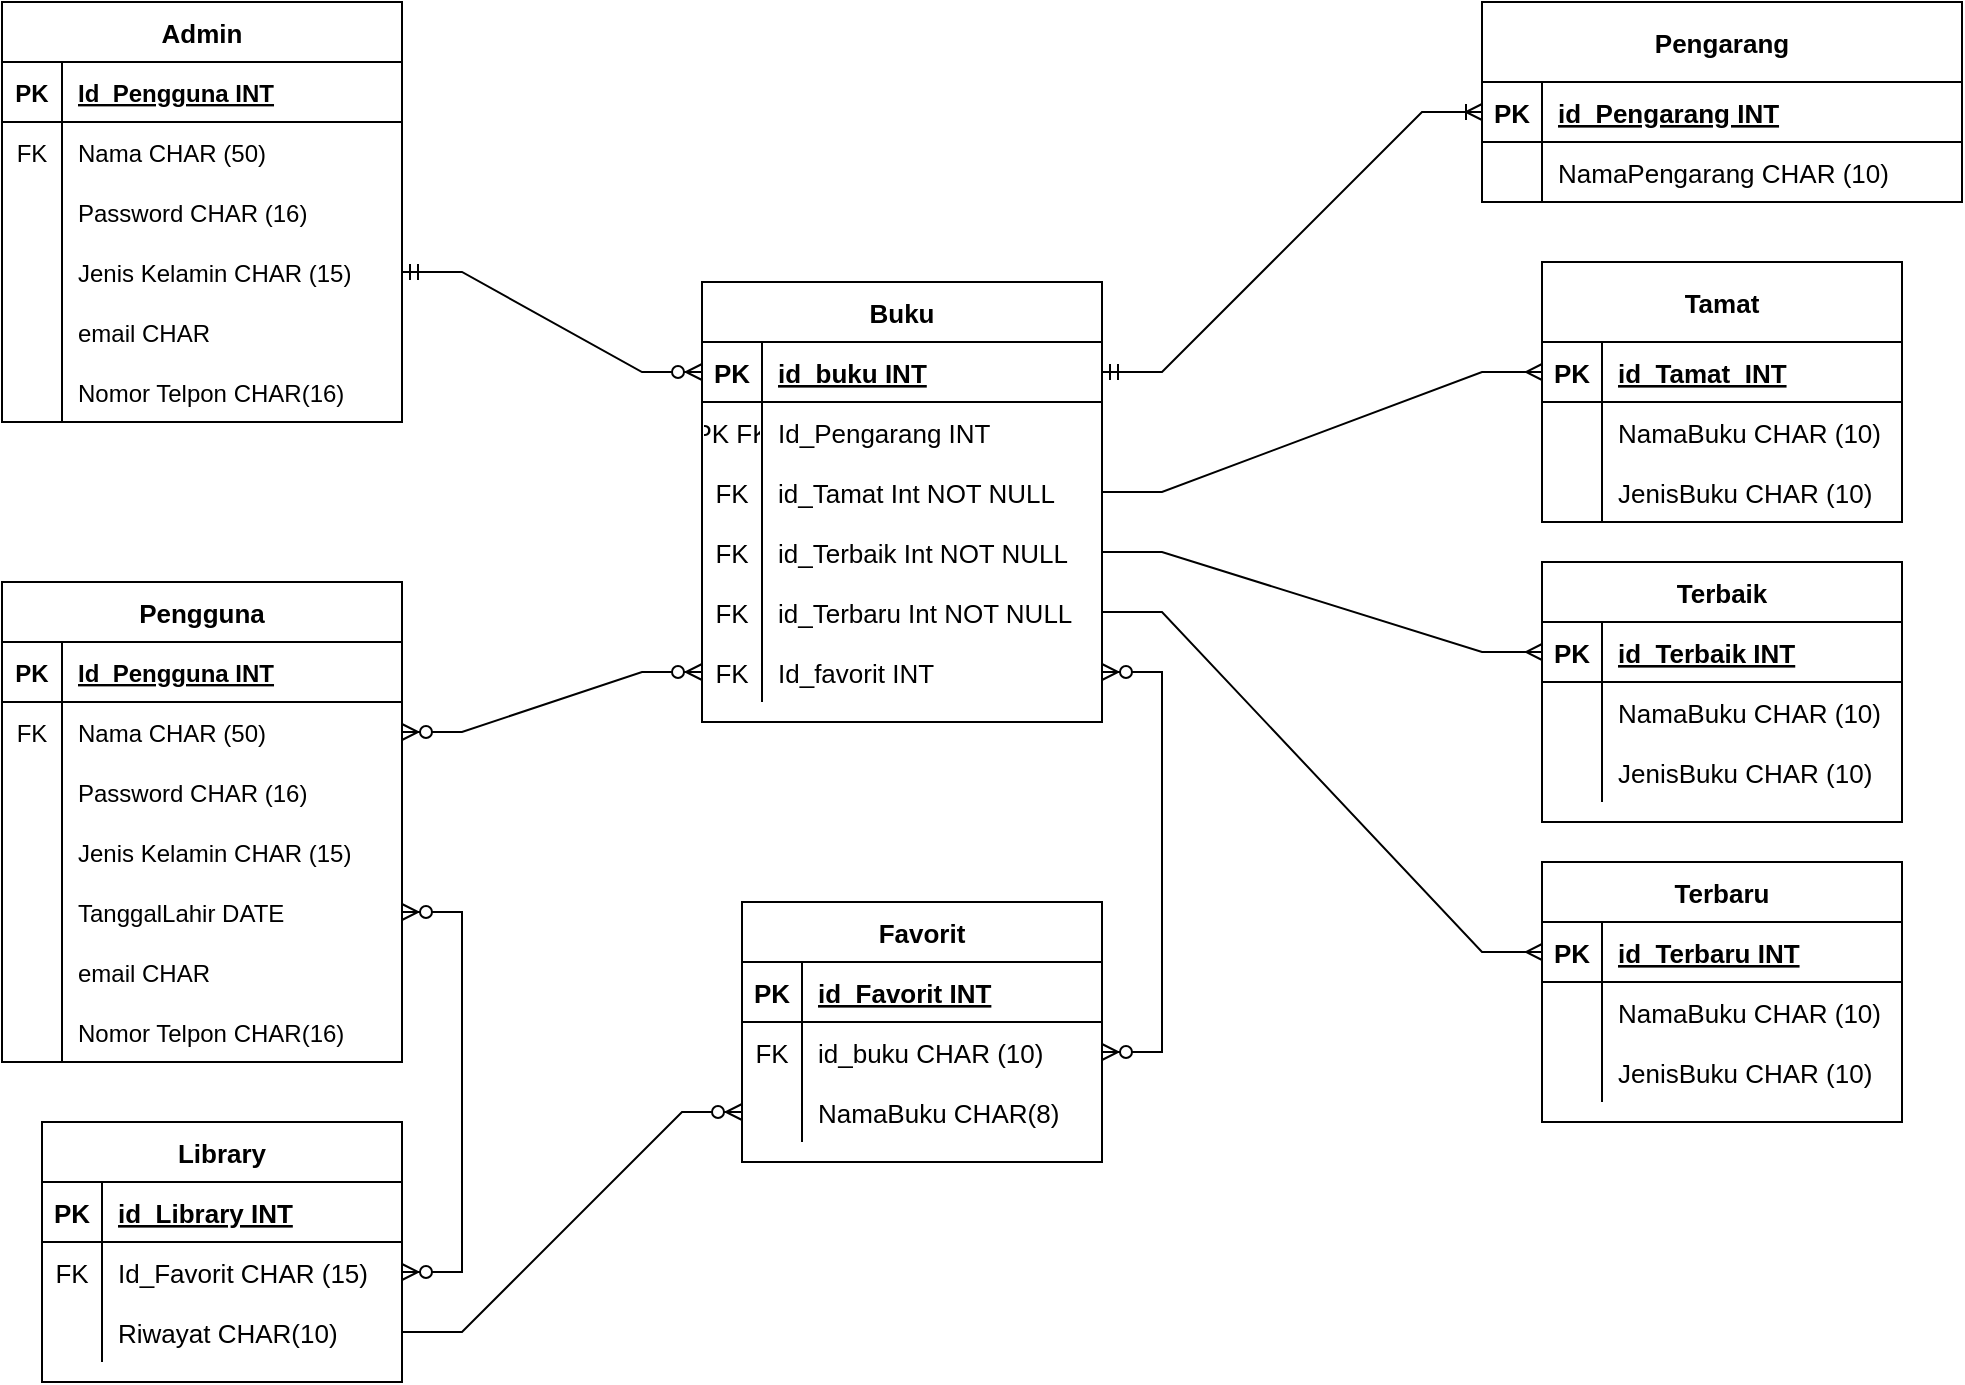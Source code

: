 <mxfile version="17.4.1" type="github">
  <diagram id="R2lEEEUBdFMjLlhIrx00" name="Page-1">
    <mxGraphModel dx="1240" dy="643" grid="1" gridSize="10" guides="1" tooltips="1" connect="1" arrows="1" fold="1" page="1" pageScale="1" pageWidth="850" pageHeight="1100" math="0" shadow="0" extFonts="Permanent Marker^https://fonts.googleapis.com/css?family=Permanent+Marker">
      <root>
        <mxCell id="0" />
        <mxCell id="1" parent="0" />
        <mxCell id="65XjeYO-oO50XfOHX8Nz-1" value="Pengguna" style="shape=table;startSize=30;container=1;collapsible=1;childLayout=tableLayout;fixedRows=1;rowLines=0;fontStyle=1;align=center;resizeLast=1;fontSize=13;" parent="1" vertex="1">
          <mxGeometry x="390" y="710" width="200" height="240" as="geometry" />
        </mxCell>
        <mxCell id="65XjeYO-oO50XfOHX8Nz-2" value="" style="shape=partialRectangle;collapsible=0;dropTarget=0;pointerEvents=0;fillColor=none;points=[[0,0.5],[1,0.5]];portConstraint=eastwest;top=0;left=0;right=0;bottom=1;" parent="65XjeYO-oO50XfOHX8Nz-1" vertex="1">
          <mxGeometry y="30" width="200" height="30" as="geometry" />
        </mxCell>
        <mxCell id="65XjeYO-oO50XfOHX8Nz-3" value="PK" style="shape=partialRectangle;overflow=hidden;connectable=0;fillColor=none;top=0;left=0;bottom=0;right=0;fontStyle=1;" parent="65XjeYO-oO50XfOHX8Nz-2" vertex="1">
          <mxGeometry width="30" height="30" as="geometry">
            <mxRectangle width="30" height="30" as="alternateBounds" />
          </mxGeometry>
        </mxCell>
        <mxCell id="65XjeYO-oO50XfOHX8Nz-4" value="Id_Pengguna INT" style="shape=partialRectangle;overflow=hidden;connectable=0;fillColor=none;top=0;left=0;bottom=0;right=0;align=left;spacingLeft=6;fontStyle=5;" parent="65XjeYO-oO50XfOHX8Nz-2" vertex="1">
          <mxGeometry x="30" width="170" height="30" as="geometry">
            <mxRectangle width="170" height="30" as="alternateBounds" />
          </mxGeometry>
        </mxCell>
        <mxCell id="65XjeYO-oO50XfOHX8Nz-5" value="" style="shape=partialRectangle;collapsible=0;dropTarget=0;pointerEvents=0;fillColor=none;points=[[0,0.5],[1,0.5]];portConstraint=eastwest;top=0;left=0;right=0;bottom=0;" parent="65XjeYO-oO50XfOHX8Nz-1" vertex="1">
          <mxGeometry y="60" width="200" height="30" as="geometry" />
        </mxCell>
        <mxCell id="65XjeYO-oO50XfOHX8Nz-6" value="FK" style="shape=partialRectangle;overflow=hidden;connectable=0;fillColor=none;top=0;left=0;bottom=0;right=0;" parent="65XjeYO-oO50XfOHX8Nz-5" vertex="1">
          <mxGeometry width="30" height="30" as="geometry">
            <mxRectangle width="30" height="30" as="alternateBounds" />
          </mxGeometry>
        </mxCell>
        <mxCell id="65XjeYO-oO50XfOHX8Nz-7" value="Nama CHAR (50)" style="shape=partialRectangle;overflow=hidden;connectable=0;fillColor=none;top=0;left=0;bottom=0;right=0;align=left;spacingLeft=6;" parent="65XjeYO-oO50XfOHX8Nz-5" vertex="1">
          <mxGeometry x="30" width="170" height="30" as="geometry">
            <mxRectangle width="170" height="30" as="alternateBounds" />
          </mxGeometry>
        </mxCell>
        <mxCell id="65XjeYO-oO50XfOHX8Nz-8" value="" style="shape=partialRectangle;collapsible=0;dropTarget=0;pointerEvents=0;fillColor=none;points=[[0,0.5],[1,0.5]];portConstraint=eastwest;top=0;left=0;right=0;bottom=0;" parent="65XjeYO-oO50XfOHX8Nz-1" vertex="1">
          <mxGeometry y="90" width="200" height="30" as="geometry" />
        </mxCell>
        <mxCell id="65XjeYO-oO50XfOHX8Nz-9" value="" style="shape=partialRectangle;overflow=hidden;connectable=0;fillColor=none;top=0;left=0;bottom=0;right=0;" parent="65XjeYO-oO50XfOHX8Nz-8" vertex="1">
          <mxGeometry width="30" height="30" as="geometry">
            <mxRectangle width="30" height="30" as="alternateBounds" />
          </mxGeometry>
        </mxCell>
        <mxCell id="65XjeYO-oO50XfOHX8Nz-10" value="Password CHAR (16)" style="shape=partialRectangle;overflow=hidden;connectable=0;fillColor=none;top=0;left=0;bottom=0;right=0;align=left;spacingLeft=6;" parent="65XjeYO-oO50XfOHX8Nz-8" vertex="1">
          <mxGeometry x="30" width="170" height="30" as="geometry">
            <mxRectangle width="170" height="30" as="alternateBounds" />
          </mxGeometry>
        </mxCell>
        <mxCell id="65XjeYO-oO50XfOHX8Nz-11" value="" style="shape=partialRectangle;collapsible=0;dropTarget=0;pointerEvents=0;fillColor=none;points=[[0,0.5],[1,0.5]];portConstraint=eastwest;top=0;left=0;right=0;bottom=0;" parent="65XjeYO-oO50XfOHX8Nz-1" vertex="1">
          <mxGeometry y="120" width="200" height="30" as="geometry" />
        </mxCell>
        <mxCell id="65XjeYO-oO50XfOHX8Nz-12" value="" style="shape=partialRectangle;overflow=hidden;connectable=0;fillColor=none;top=0;left=0;bottom=0;right=0;" parent="65XjeYO-oO50XfOHX8Nz-11" vertex="1">
          <mxGeometry width="30" height="30" as="geometry">
            <mxRectangle width="30" height="30" as="alternateBounds" />
          </mxGeometry>
        </mxCell>
        <mxCell id="65XjeYO-oO50XfOHX8Nz-13" value="Jenis Kelamin CHAR (15) " style="shape=partialRectangle;overflow=hidden;connectable=0;fillColor=none;top=0;left=0;bottom=0;right=0;align=left;spacingLeft=6;" parent="65XjeYO-oO50XfOHX8Nz-11" vertex="1">
          <mxGeometry x="30" width="170" height="30" as="geometry">
            <mxRectangle width="170" height="30" as="alternateBounds" />
          </mxGeometry>
        </mxCell>
        <mxCell id="65XjeYO-oO50XfOHX8Nz-14" value="" style="shape=partialRectangle;collapsible=0;dropTarget=0;pointerEvents=0;fillColor=none;points=[[0,0.5],[1,0.5]];portConstraint=eastwest;top=0;left=0;right=0;bottom=0;" parent="65XjeYO-oO50XfOHX8Nz-1" vertex="1">
          <mxGeometry y="150" width="200" height="30" as="geometry" />
        </mxCell>
        <mxCell id="65XjeYO-oO50XfOHX8Nz-15" value="" style="shape=partialRectangle;overflow=hidden;connectable=0;fillColor=none;top=0;left=0;bottom=0;right=0;" parent="65XjeYO-oO50XfOHX8Nz-14" vertex="1">
          <mxGeometry width="30" height="30" as="geometry">
            <mxRectangle width="30" height="30" as="alternateBounds" />
          </mxGeometry>
        </mxCell>
        <mxCell id="65XjeYO-oO50XfOHX8Nz-16" value="TanggalLahir DATE" style="shape=partialRectangle;overflow=hidden;connectable=0;fillColor=none;top=0;left=0;bottom=0;right=0;align=left;spacingLeft=6;" parent="65XjeYO-oO50XfOHX8Nz-14" vertex="1">
          <mxGeometry x="30" width="170" height="30" as="geometry">
            <mxRectangle width="170" height="30" as="alternateBounds" />
          </mxGeometry>
        </mxCell>
        <mxCell id="mQtJ8jIPBXF8NF5An5OT-11" value="" style="shape=partialRectangle;collapsible=0;dropTarget=0;pointerEvents=0;fillColor=none;points=[[0,0.5],[1,0.5]];portConstraint=eastwest;top=0;left=0;right=0;bottom=0;" vertex="1" parent="65XjeYO-oO50XfOHX8Nz-1">
          <mxGeometry y="180" width="200" height="30" as="geometry" />
        </mxCell>
        <mxCell id="mQtJ8jIPBXF8NF5An5OT-12" value="" style="shape=partialRectangle;overflow=hidden;connectable=0;fillColor=none;top=0;left=0;bottom=0;right=0;" vertex="1" parent="mQtJ8jIPBXF8NF5An5OT-11">
          <mxGeometry width="30" height="30" as="geometry">
            <mxRectangle width="30" height="30" as="alternateBounds" />
          </mxGeometry>
        </mxCell>
        <mxCell id="mQtJ8jIPBXF8NF5An5OT-13" value="email CHAR" style="shape=partialRectangle;overflow=hidden;connectable=0;fillColor=none;top=0;left=0;bottom=0;right=0;align=left;spacingLeft=6;" vertex="1" parent="mQtJ8jIPBXF8NF5An5OT-11">
          <mxGeometry x="30" width="170" height="30" as="geometry">
            <mxRectangle width="170" height="30" as="alternateBounds" />
          </mxGeometry>
        </mxCell>
        <mxCell id="65XjeYO-oO50XfOHX8Nz-17" value="" style="shape=partialRectangle;collapsible=0;dropTarget=0;pointerEvents=0;fillColor=none;points=[[0,0.5],[1,0.5]];portConstraint=eastwest;top=0;left=0;right=0;bottom=0;" parent="65XjeYO-oO50XfOHX8Nz-1" vertex="1">
          <mxGeometry y="210" width="200" height="30" as="geometry" />
        </mxCell>
        <mxCell id="65XjeYO-oO50XfOHX8Nz-18" value="" style="shape=partialRectangle;overflow=hidden;connectable=0;fillColor=none;top=0;left=0;bottom=0;right=0;" parent="65XjeYO-oO50XfOHX8Nz-17" vertex="1">
          <mxGeometry width="30" height="30" as="geometry">
            <mxRectangle width="30" height="30" as="alternateBounds" />
          </mxGeometry>
        </mxCell>
        <mxCell id="65XjeYO-oO50XfOHX8Nz-19" value="Nomor Telpon CHAR(16)" style="shape=partialRectangle;overflow=hidden;connectable=0;fillColor=none;top=0;left=0;bottom=0;right=0;align=left;spacingLeft=6;" parent="65XjeYO-oO50XfOHX8Nz-17" vertex="1">
          <mxGeometry x="30" width="170" height="30" as="geometry">
            <mxRectangle width="170" height="30" as="alternateBounds" />
          </mxGeometry>
        </mxCell>
        <mxCell id="65XjeYO-oO50XfOHX8Nz-20" value="Buku" style="shape=table;startSize=30;container=1;collapsible=1;childLayout=tableLayout;fixedRows=1;rowLines=0;fontStyle=1;align=center;resizeLast=1;fontSize=13;" parent="1" vertex="1">
          <mxGeometry x="740" y="560" width="200" height="220" as="geometry" />
        </mxCell>
        <mxCell id="65XjeYO-oO50XfOHX8Nz-21" value="" style="shape=tableRow;horizontal=0;startSize=0;swimlaneHead=0;swimlaneBody=0;fillColor=none;collapsible=0;dropTarget=0;points=[[0,0.5],[1,0.5]];portConstraint=eastwest;top=0;left=0;right=0;bottom=1;fontSize=13;" parent="65XjeYO-oO50XfOHX8Nz-20" vertex="1">
          <mxGeometry y="30" width="200" height="30" as="geometry" />
        </mxCell>
        <mxCell id="65XjeYO-oO50XfOHX8Nz-22" value="PK" style="shape=partialRectangle;connectable=0;fillColor=none;top=0;left=0;bottom=0;right=0;fontStyle=1;overflow=hidden;fontSize=13;" parent="65XjeYO-oO50XfOHX8Nz-21" vertex="1">
          <mxGeometry width="30" height="30" as="geometry">
            <mxRectangle width="30" height="30" as="alternateBounds" />
          </mxGeometry>
        </mxCell>
        <mxCell id="65XjeYO-oO50XfOHX8Nz-23" value="id_buku INT" style="shape=partialRectangle;connectable=0;fillColor=none;top=0;left=0;bottom=0;right=0;align=left;spacingLeft=6;fontStyle=5;overflow=hidden;fontSize=13;" parent="65XjeYO-oO50XfOHX8Nz-21" vertex="1">
          <mxGeometry x="30" width="170" height="30" as="geometry">
            <mxRectangle width="170" height="30" as="alternateBounds" />
          </mxGeometry>
        </mxCell>
        <mxCell id="mQtJ8jIPBXF8NF5An5OT-1" value="" style="shape=tableRow;horizontal=0;startSize=0;swimlaneHead=0;swimlaneBody=0;fillColor=none;collapsible=0;dropTarget=0;points=[[0,0.5],[1,0.5]];portConstraint=eastwest;top=0;left=0;right=0;bottom=0;fontSize=13;" vertex="1" parent="65XjeYO-oO50XfOHX8Nz-20">
          <mxGeometry y="60" width="200" height="30" as="geometry" />
        </mxCell>
        <mxCell id="mQtJ8jIPBXF8NF5An5OT-2" value="PK FK" style="shape=partialRectangle;connectable=0;fillColor=none;top=0;left=0;bottom=0;right=0;editable=1;overflow=hidden;fontSize=13;" vertex="1" parent="mQtJ8jIPBXF8NF5An5OT-1">
          <mxGeometry width="30" height="30" as="geometry">
            <mxRectangle width="30" height="30" as="alternateBounds" />
          </mxGeometry>
        </mxCell>
        <mxCell id="mQtJ8jIPBXF8NF5An5OT-3" value="Id_Pengarang INT" style="shape=partialRectangle;connectable=0;fillColor=none;top=0;left=0;bottom=0;right=0;align=left;spacingLeft=6;overflow=hidden;fontSize=13;" vertex="1" parent="mQtJ8jIPBXF8NF5An5OT-1">
          <mxGeometry x="30" width="170" height="30" as="geometry">
            <mxRectangle width="170" height="30" as="alternateBounds" />
          </mxGeometry>
        </mxCell>
        <mxCell id="65XjeYO-oO50XfOHX8Nz-183" value="" style="shape=tableRow;horizontal=0;startSize=0;swimlaneHead=0;swimlaneBody=0;fillColor=none;collapsible=0;dropTarget=0;points=[[0,0.5],[1,0.5]];portConstraint=eastwest;top=0;left=0;right=0;bottom=0;fontSize=13;" parent="65XjeYO-oO50XfOHX8Nz-20" vertex="1">
          <mxGeometry y="90" width="200" height="30" as="geometry" />
        </mxCell>
        <mxCell id="65XjeYO-oO50XfOHX8Nz-184" value="FK" style="shape=partialRectangle;connectable=0;fillColor=none;top=0;left=0;bottom=0;right=0;editable=1;overflow=hidden;fontSize=13;" parent="65XjeYO-oO50XfOHX8Nz-183" vertex="1">
          <mxGeometry width="30" height="30" as="geometry">
            <mxRectangle width="30" height="30" as="alternateBounds" />
          </mxGeometry>
        </mxCell>
        <mxCell id="65XjeYO-oO50XfOHX8Nz-185" value="id_Tamat Int NOT NULL" style="shape=partialRectangle;connectable=0;fillColor=none;top=0;left=0;bottom=0;right=0;align=left;spacingLeft=6;overflow=hidden;fontSize=13;" parent="65XjeYO-oO50XfOHX8Nz-183" vertex="1">
          <mxGeometry x="30" width="170" height="30" as="geometry">
            <mxRectangle width="170" height="30" as="alternateBounds" />
          </mxGeometry>
        </mxCell>
        <mxCell id="65XjeYO-oO50XfOHX8Nz-33" value="" style="shape=tableRow;horizontal=0;startSize=0;swimlaneHead=0;swimlaneBody=0;fillColor=none;collapsible=0;dropTarget=0;points=[[0,0.5],[1,0.5]];portConstraint=eastwest;top=0;left=0;right=0;bottom=0;fontSize=13;" parent="65XjeYO-oO50XfOHX8Nz-20" vertex="1">
          <mxGeometry y="120" width="200" height="30" as="geometry" />
        </mxCell>
        <mxCell id="65XjeYO-oO50XfOHX8Nz-34" value="FK" style="shape=partialRectangle;connectable=0;fillColor=none;top=0;left=0;bottom=0;right=0;editable=1;overflow=hidden;fontSize=13;" parent="65XjeYO-oO50XfOHX8Nz-33" vertex="1">
          <mxGeometry width="30" height="30" as="geometry">
            <mxRectangle width="30" height="30" as="alternateBounds" />
          </mxGeometry>
        </mxCell>
        <mxCell id="65XjeYO-oO50XfOHX8Nz-35" value="id_Terbaik Int NOT NULL" style="shape=partialRectangle;connectable=0;fillColor=none;top=0;left=0;bottom=0;right=0;align=left;spacingLeft=6;overflow=hidden;fontSize=13;" parent="65XjeYO-oO50XfOHX8Nz-33" vertex="1">
          <mxGeometry x="30" width="170" height="30" as="geometry">
            <mxRectangle width="170" height="30" as="alternateBounds" />
          </mxGeometry>
        </mxCell>
        <mxCell id="65XjeYO-oO50XfOHX8Nz-36" value="" style="shape=tableRow;horizontal=0;startSize=0;swimlaneHead=0;swimlaneBody=0;fillColor=none;collapsible=0;dropTarget=0;points=[[0,0.5],[1,0.5]];portConstraint=eastwest;top=0;left=0;right=0;bottom=0;fontSize=13;" parent="65XjeYO-oO50XfOHX8Nz-20" vertex="1">
          <mxGeometry y="150" width="200" height="30" as="geometry" />
        </mxCell>
        <mxCell id="65XjeYO-oO50XfOHX8Nz-37" value="FK" style="shape=partialRectangle;connectable=0;fillColor=none;top=0;left=0;bottom=0;right=0;editable=1;overflow=hidden;fontSize=13;" parent="65XjeYO-oO50XfOHX8Nz-36" vertex="1">
          <mxGeometry width="30" height="30" as="geometry">
            <mxRectangle width="30" height="30" as="alternateBounds" />
          </mxGeometry>
        </mxCell>
        <mxCell id="65XjeYO-oO50XfOHX8Nz-38" value="id_Terbaru Int NOT NULL" style="shape=partialRectangle;connectable=0;fillColor=none;top=0;left=0;bottom=0;right=0;align=left;spacingLeft=6;overflow=hidden;fontSize=13;" parent="65XjeYO-oO50XfOHX8Nz-36" vertex="1">
          <mxGeometry x="30" width="170" height="30" as="geometry">
            <mxRectangle width="170" height="30" as="alternateBounds" />
          </mxGeometry>
        </mxCell>
        <mxCell id="3wkMPBNoD0rb8Fyv2NbW-1" value="" style="shape=tableRow;horizontal=0;startSize=0;swimlaneHead=0;swimlaneBody=0;fillColor=none;collapsible=0;dropTarget=0;points=[[0,0.5],[1,0.5]];portConstraint=eastwest;top=0;left=0;right=0;bottom=0;fontSize=13;" parent="65XjeYO-oO50XfOHX8Nz-20" vertex="1">
          <mxGeometry y="180" width="200" height="30" as="geometry" />
        </mxCell>
        <mxCell id="3wkMPBNoD0rb8Fyv2NbW-2" value="FK" style="shape=partialRectangle;connectable=0;fillColor=none;top=0;left=0;bottom=0;right=0;editable=1;overflow=hidden;fontSize=13;" parent="3wkMPBNoD0rb8Fyv2NbW-1" vertex="1">
          <mxGeometry width="30" height="30" as="geometry">
            <mxRectangle width="30" height="30" as="alternateBounds" />
          </mxGeometry>
        </mxCell>
        <mxCell id="3wkMPBNoD0rb8Fyv2NbW-3" value="Id_favorit INT" style="shape=partialRectangle;connectable=0;fillColor=none;top=0;left=0;bottom=0;right=0;align=left;spacingLeft=6;overflow=hidden;fontSize=13;" parent="3wkMPBNoD0rb8Fyv2NbW-1" vertex="1">
          <mxGeometry x="30" width="170" height="30" as="geometry">
            <mxRectangle width="170" height="30" as="alternateBounds" />
          </mxGeometry>
        </mxCell>
        <mxCell id="65XjeYO-oO50XfOHX8Nz-42" value="Library" style="shape=table;startSize=30;container=1;collapsible=1;childLayout=tableLayout;fixedRows=1;rowLines=0;fontStyle=1;align=center;resizeLast=1;fontSize=13;" parent="1" vertex="1">
          <mxGeometry x="410" y="980" width="180" height="130" as="geometry" />
        </mxCell>
        <mxCell id="65XjeYO-oO50XfOHX8Nz-43" value="" style="shape=tableRow;horizontal=0;startSize=0;swimlaneHead=0;swimlaneBody=0;fillColor=none;collapsible=0;dropTarget=0;points=[[0,0.5],[1,0.5]];portConstraint=eastwest;top=0;left=0;right=0;bottom=1;fontSize=13;" parent="65XjeYO-oO50XfOHX8Nz-42" vertex="1">
          <mxGeometry y="30" width="180" height="30" as="geometry" />
        </mxCell>
        <mxCell id="65XjeYO-oO50XfOHX8Nz-44" value="PK" style="shape=partialRectangle;connectable=0;fillColor=none;top=0;left=0;bottom=0;right=0;fontStyle=1;overflow=hidden;fontSize=13;" parent="65XjeYO-oO50XfOHX8Nz-43" vertex="1">
          <mxGeometry width="30" height="30" as="geometry">
            <mxRectangle width="30" height="30" as="alternateBounds" />
          </mxGeometry>
        </mxCell>
        <mxCell id="65XjeYO-oO50XfOHX8Nz-45" value="id_Library INT" style="shape=partialRectangle;connectable=0;fillColor=none;top=0;left=0;bottom=0;right=0;align=left;spacingLeft=6;fontStyle=5;overflow=hidden;fontSize=13;" parent="65XjeYO-oO50XfOHX8Nz-43" vertex="1">
          <mxGeometry x="30" width="150" height="30" as="geometry">
            <mxRectangle width="150" height="30" as="alternateBounds" />
          </mxGeometry>
        </mxCell>
        <mxCell id="65XjeYO-oO50XfOHX8Nz-46" value="" style="shape=tableRow;horizontal=0;startSize=0;swimlaneHead=0;swimlaneBody=0;fillColor=none;collapsible=0;dropTarget=0;points=[[0,0.5],[1,0.5]];portConstraint=eastwest;top=0;left=0;right=0;bottom=0;fontSize=13;" parent="65XjeYO-oO50XfOHX8Nz-42" vertex="1">
          <mxGeometry y="60" width="180" height="30" as="geometry" />
        </mxCell>
        <mxCell id="65XjeYO-oO50XfOHX8Nz-47" value="FK" style="shape=partialRectangle;connectable=0;fillColor=none;top=0;left=0;bottom=0;right=0;editable=1;overflow=hidden;fontSize=13;" parent="65XjeYO-oO50XfOHX8Nz-46" vertex="1">
          <mxGeometry width="30" height="30" as="geometry">
            <mxRectangle width="30" height="30" as="alternateBounds" />
          </mxGeometry>
        </mxCell>
        <mxCell id="65XjeYO-oO50XfOHX8Nz-48" value="Id_Favorit CHAR (15)" style="shape=partialRectangle;connectable=0;fillColor=none;top=0;left=0;bottom=0;right=0;align=left;spacingLeft=6;overflow=hidden;fontSize=13;" parent="65XjeYO-oO50XfOHX8Nz-46" vertex="1">
          <mxGeometry x="30" width="150" height="30" as="geometry">
            <mxRectangle width="150" height="30" as="alternateBounds" />
          </mxGeometry>
        </mxCell>
        <mxCell id="65XjeYO-oO50XfOHX8Nz-58" value="" style="shape=tableRow;horizontal=0;startSize=0;swimlaneHead=0;swimlaneBody=0;fillColor=none;collapsible=0;dropTarget=0;points=[[0,0.5],[1,0.5]];portConstraint=eastwest;top=0;left=0;right=0;bottom=0;fontSize=13;" parent="65XjeYO-oO50XfOHX8Nz-42" vertex="1">
          <mxGeometry y="90" width="180" height="30" as="geometry" />
        </mxCell>
        <mxCell id="65XjeYO-oO50XfOHX8Nz-59" value="" style="shape=partialRectangle;connectable=0;fillColor=none;top=0;left=0;bottom=0;right=0;editable=1;overflow=hidden;fontSize=13;" parent="65XjeYO-oO50XfOHX8Nz-58" vertex="1">
          <mxGeometry width="30" height="30" as="geometry">
            <mxRectangle width="30" height="30" as="alternateBounds" />
          </mxGeometry>
        </mxCell>
        <mxCell id="65XjeYO-oO50XfOHX8Nz-60" value="Riwayat CHAR(10)" style="shape=partialRectangle;connectable=0;fillColor=none;top=0;left=0;bottom=0;right=0;align=left;spacingLeft=6;overflow=hidden;fontSize=13;" parent="65XjeYO-oO50XfOHX8Nz-58" vertex="1">
          <mxGeometry x="30" width="150" height="30" as="geometry">
            <mxRectangle width="150" height="30" as="alternateBounds" />
          </mxGeometry>
        </mxCell>
        <mxCell id="65XjeYO-oO50XfOHX8Nz-68" value="Favorit" style="shape=table;startSize=30;container=1;collapsible=1;childLayout=tableLayout;fixedRows=1;rowLines=0;fontStyle=1;align=center;resizeLast=1;fontSize=13;" parent="1" vertex="1">
          <mxGeometry x="760" y="870" width="180" height="130.0" as="geometry" />
        </mxCell>
        <mxCell id="65XjeYO-oO50XfOHX8Nz-69" value="" style="shape=tableRow;horizontal=0;startSize=0;swimlaneHead=0;swimlaneBody=0;fillColor=none;collapsible=0;dropTarget=0;points=[[0,0.5],[1,0.5]];portConstraint=eastwest;top=0;left=0;right=0;bottom=1;fontSize=13;" parent="65XjeYO-oO50XfOHX8Nz-68" vertex="1">
          <mxGeometry y="30" width="180" height="30" as="geometry" />
        </mxCell>
        <mxCell id="65XjeYO-oO50XfOHX8Nz-70" value="PK" style="shape=partialRectangle;connectable=0;fillColor=none;top=0;left=0;bottom=0;right=0;fontStyle=1;overflow=hidden;fontSize=13;" parent="65XjeYO-oO50XfOHX8Nz-69" vertex="1">
          <mxGeometry width="30" height="30" as="geometry">
            <mxRectangle width="30" height="30" as="alternateBounds" />
          </mxGeometry>
        </mxCell>
        <mxCell id="65XjeYO-oO50XfOHX8Nz-71" value="id_Favorit INT" style="shape=partialRectangle;connectable=0;fillColor=none;top=0;left=0;bottom=0;right=0;align=left;spacingLeft=6;fontStyle=5;overflow=hidden;fontSize=13;" parent="65XjeYO-oO50XfOHX8Nz-69" vertex="1">
          <mxGeometry x="30" width="150" height="30" as="geometry">
            <mxRectangle width="150" height="30" as="alternateBounds" />
          </mxGeometry>
        </mxCell>
        <mxCell id="65XjeYO-oO50XfOHX8Nz-72" value="" style="shape=tableRow;horizontal=0;startSize=0;swimlaneHead=0;swimlaneBody=0;fillColor=none;collapsible=0;dropTarget=0;points=[[0,0.5],[1,0.5]];portConstraint=eastwest;top=0;left=0;right=0;bottom=0;fontSize=13;" parent="65XjeYO-oO50XfOHX8Nz-68" vertex="1">
          <mxGeometry y="60" width="180" height="30" as="geometry" />
        </mxCell>
        <mxCell id="65XjeYO-oO50XfOHX8Nz-73" value="FK" style="shape=partialRectangle;connectable=0;fillColor=none;top=0;left=0;bottom=0;right=0;editable=1;overflow=hidden;fontSize=13;" parent="65XjeYO-oO50XfOHX8Nz-72" vertex="1">
          <mxGeometry width="30" height="30" as="geometry">
            <mxRectangle width="30" height="30" as="alternateBounds" />
          </mxGeometry>
        </mxCell>
        <mxCell id="65XjeYO-oO50XfOHX8Nz-74" value="id_buku CHAR (10)" style="shape=partialRectangle;connectable=0;fillColor=none;top=0;left=0;bottom=0;right=0;align=left;spacingLeft=6;overflow=hidden;fontSize=13;" parent="65XjeYO-oO50XfOHX8Nz-72" vertex="1">
          <mxGeometry x="30" width="150" height="30" as="geometry">
            <mxRectangle width="150" height="30" as="alternateBounds" />
          </mxGeometry>
        </mxCell>
        <mxCell id="65XjeYO-oO50XfOHX8Nz-78" value="" style="shape=tableRow;horizontal=0;startSize=0;swimlaneHead=0;swimlaneBody=0;fillColor=none;collapsible=0;dropTarget=0;points=[[0,0.5],[1,0.5]];portConstraint=eastwest;top=0;left=0;right=0;bottom=0;fontSize=13;" parent="65XjeYO-oO50XfOHX8Nz-68" vertex="1">
          <mxGeometry y="90" width="180" height="30" as="geometry" />
        </mxCell>
        <mxCell id="65XjeYO-oO50XfOHX8Nz-79" value="" style="shape=partialRectangle;connectable=0;fillColor=none;top=0;left=0;bottom=0;right=0;editable=1;overflow=hidden;fontSize=13;" parent="65XjeYO-oO50XfOHX8Nz-78" vertex="1">
          <mxGeometry width="30" height="30" as="geometry">
            <mxRectangle width="30" height="30" as="alternateBounds" />
          </mxGeometry>
        </mxCell>
        <mxCell id="65XjeYO-oO50XfOHX8Nz-80" value="NamaBuku CHAR(8)" style="shape=partialRectangle;connectable=0;fillColor=none;top=0;left=0;bottom=0;right=0;align=left;spacingLeft=6;overflow=hidden;fontSize=13;" parent="65XjeYO-oO50XfOHX8Nz-78" vertex="1">
          <mxGeometry x="30" width="150" height="30" as="geometry">
            <mxRectangle width="150" height="30" as="alternateBounds" />
          </mxGeometry>
        </mxCell>
        <mxCell id="65XjeYO-oO50XfOHX8Nz-86" value="" style="edgeStyle=entityRelationEdgeStyle;fontSize=12;html=1;endArrow=ERzeroToMany;endFill=1;startArrow=ERzeroToMany;rounded=0;entryX=0;entryY=0.5;entryDx=0;entryDy=0;exitX=1;exitY=0.5;exitDx=0;exitDy=0;" parent="1" source="65XjeYO-oO50XfOHX8Nz-5" target="3wkMPBNoD0rb8Fyv2NbW-1" edge="1">
          <mxGeometry width="100" height="100" relative="1" as="geometry">
            <mxPoint x="650" y="660" as="sourcePoint" />
            <mxPoint x="680" y="660" as="targetPoint" />
          </mxGeometry>
        </mxCell>
        <mxCell id="65XjeYO-oO50XfOHX8Nz-87" value="Terbaik" style="shape=table;startSize=30;container=1;collapsible=1;childLayout=tableLayout;fixedRows=1;rowLines=0;fontStyle=1;align=center;resizeLast=1;fontSize=13;" parent="1" vertex="1">
          <mxGeometry x="1160" y="700" width="180" height="130" as="geometry" />
        </mxCell>
        <mxCell id="65XjeYO-oO50XfOHX8Nz-88" value="" style="shape=tableRow;horizontal=0;startSize=0;swimlaneHead=0;swimlaneBody=0;fillColor=none;collapsible=0;dropTarget=0;points=[[0,0.5],[1,0.5]];portConstraint=eastwest;top=0;left=0;right=0;bottom=1;fontSize=13;" parent="65XjeYO-oO50XfOHX8Nz-87" vertex="1">
          <mxGeometry y="30" width="180" height="30" as="geometry" />
        </mxCell>
        <mxCell id="65XjeYO-oO50XfOHX8Nz-89" value="PK" style="shape=partialRectangle;connectable=0;fillColor=none;top=0;left=0;bottom=0;right=0;fontStyle=1;overflow=hidden;fontSize=13;" parent="65XjeYO-oO50XfOHX8Nz-88" vertex="1">
          <mxGeometry width="30" height="30" as="geometry">
            <mxRectangle width="30" height="30" as="alternateBounds" />
          </mxGeometry>
        </mxCell>
        <mxCell id="65XjeYO-oO50XfOHX8Nz-90" value="id_Terbaik INT" style="shape=partialRectangle;connectable=0;fillColor=none;top=0;left=0;bottom=0;right=0;align=left;spacingLeft=6;fontStyle=5;overflow=hidden;fontSize=13;" parent="65XjeYO-oO50XfOHX8Nz-88" vertex="1">
          <mxGeometry x="30" width="150" height="30" as="geometry">
            <mxRectangle width="150" height="30" as="alternateBounds" />
          </mxGeometry>
        </mxCell>
        <mxCell id="65XjeYO-oO50XfOHX8Nz-91" value="" style="shape=tableRow;horizontal=0;startSize=0;swimlaneHead=0;swimlaneBody=0;fillColor=none;collapsible=0;dropTarget=0;points=[[0,0.5],[1,0.5]];portConstraint=eastwest;top=0;left=0;right=0;bottom=0;fontSize=13;" parent="65XjeYO-oO50XfOHX8Nz-87" vertex="1">
          <mxGeometry y="60" width="180" height="30" as="geometry" />
        </mxCell>
        <mxCell id="65XjeYO-oO50XfOHX8Nz-92" value="" style="shape=partialRectangle;connectable=0;fillColor=none;top=0;left=0;bottom=0;right=0;editable=1;overflow=hidden;fontSize=13;" parent="65XjeYO-oO50XfOHX8Nz-91" vertex="1">
          <mxGeometry width="30" height="30" as="geometry">
            <mxRectangle width="30" height="30" as="alternateBounds" />
          </mxGeometry>
        </mxCell>
        <mxCell id="65XjeYO-oO50XfOHX8Nz-93" value="NamaBuku CHAR (10)" style="shape=partialRectangle;connectable=0;fillColor=none;top=0;left=0;bottom=0;right=0;align=left;spacingLeft=6;overflow=hidden;fontSize=13;" parent="65XjeYO-oO50XfOHX8Nz-91" vertex="1">
          <mxGeometry x="30" width="150" height="30" as="geometry">
            <mxRectangle width="150" height="30" as="alternateBounds" />
          </mxGeometry>
        </mxCell>
        <mxCell id="mQtJ8jIPBXF8NF5An5OT-29" value="" style="shape=tableRow;horizontal=0;startSize=0;swimlaneHead=0;swimlaneBody=0;fillColor=none;collapsible=0;dropTarget=0;points=[[0,0.5],[1,0.5]];portConstraint=eastwest;top=0;left=0;right=0;bottom=0;fontSize=13;" vertex="1" parent="65XjeYO-oO50XfOHX8Nz-87">
          <mxGeometry y="90" width="180" height="30" as="geometry" />
        </mxCell>
        <mxCell id="mQtJ8jIPBXF8NF5An5OT-30" value="" style="shape=partialRectangle;connectable=0;fillColor=none;top=0;left=0;bottom=0;right=0;editable=1;overflow=hidden;fontSize=13;" vertex="1" parent="mQtJ8jIPBXF8NF5An5OT-29">
          <mxGeometry width="30" height="30" as="geometry">
            <mxRectangle width="30" height="30" as="alternateBounds" />
          </mxGeometry>
        </mxCell>
        <mxCell id="mQtJ8jIPBXF8NF5An5OT-31" value="JenisBuku CHAR (10)" style="shape=partialRectangle;connectable=0;fillColor=none;top=0;left=0;bottom=0;right=0;align=left;spacingLeft=6;overflow=hidden;fontSize=13;" vertex="1" parent="mQtJ8jIPBXF8NF5An5OT-29">
          <mxGeometry x="30" width="150" height="30" as="geometry">
            <mxRectangle width="150" height="30" as="alternateBounds" />
          </mxGeometry>
        </mxCell>
        <mxCell id="65XjeYO-oO50XfOHX8Nz-124" value="" style="edgeStyle=entityRelationEdgeStyle;fontSize=12;html=1;endArrow=ERzeroToMany;endFill=1;startArrow=ERzeroToMany;rounded=0;entryX=1;entryY=0.5;entryDx=0;entryDy=0;exitX=1;exitY=0.5;exitDx=0;exitDy=0;" parent="1" source="65XjeYO-oO50XfOHX8Nz-14" target="65XjeYO-oO50XfOHX8Nz-46" edge="1">
          <mxGeometry width="100" height="100" relative="1" as="geometry">
            <mxPoint x="640" y="675" as="sourcePoint" />
            <mxPoint x="590.0" y="1085" as="targetPoint" />
          </mxGeometry>
        </mxCell>
        <mxCell id="65XjeYO-oO50XfOHX8Nz-126" value="Terbaru" style="shape=table;startSize=30;container=1;collapsible=1;childLayout=tableLayout;fixedRows=1;rowLines=0;fontStyle=1;align=center;resizeLast=1;fontSize=13;" parent="1" vertex="1">
          <mxGeometry x="1160" y="850" width="180" height="130" as="geometry" />
        </mxCell>
        <mxCell id="65XjeYO-oO50XfOHX8Nz-127" value="" style="shape=tableRow;horizontal=0;startSize=0;swimlaneHead=0;swimlaneBody=0;fillColor=none;collapsible=0;dropTarget=0;points=[[0,0.5],[1,0.5]];portConstraint=eastwest;top=0;left=0;right=0;bottom=1;fontSize=13;" parent="65XjeYO-oO50XfOHX8Nz-126" vertex="1">
          <mxGeometry y="30" width="180" height="30" as="geometry" />
        </mxCell>
        <mxCell id="65XjeYO-oO50XfOHX8Nz-128" value="PK" style="shape=partialRectangle;connectable=0;fillColor=none;top=0;left=0;bottom=0;right=0;fontStyle=1;overflow=hidden;fontSize=13;" parent="65XjeYO-oO50XfOHX8Nz-127" vertex="1">
          <mxGeometry width="30" height="30" as="geometry">
            <mxRectangle width="30" height="30" as="alternateBounds" />
          </mxGeometry>
        </mxCell>
        <mxCell id="65XjeYO-oO50XfOHX8Nz-129" value="id_Terbaru INT" style="shape=partialRectangle;connectable=0;fillColor=none;top=0;left=0;bottom=0;right=0;align=left;spacingLeft=6;fontStyle=5;overflow=hidden;fontSize=13;" parent="65XjeYO-oO50XfOHX8Nz-127" vertex="1">
          <mxGeometry x="30" width="150" height="30" as="geometry">
            <mxRectangle width="150" height="30" as="alternateBounds" />
          </mxGeometry>
        </mxCell>
        <mxCell id="65XjeYO-oO50XfOHX8Nz-130" value="" style="shape=tableRow;horizontal=0;startSize=0;swimlaneHead=0;swimlaneBody=0;fillColor=none;collapsible=0;dropTarget=0;points=[[0,0.5],[1,0.5]];portConstraint=eastwest;top=0;left=0;right=0;bottom=0;fontSize=13;" parent="65XjeYO-oO50XfOHX8Nz-126" vertex="1">
          <mxGeometry y="60" width="180" height="30" as="geometry" />
        </mxCell>
        <mxCell id="65XjeYO-oO50XfOHX8Nz-131" value="" style="shape=partialRectangle;connectable=0;fillColor=none;top=0;left=0;bottom=0;right=0;editable=1;overflow=hidden;fontSize=13;" parent="65XjeYO-oO50XfOHX8Nz-130" vertex="1">
          <mxGeometry width="30" height="30" as="geometry">
            <mxRectangle width="30" height="30" as="alternateBounds" />
          </mxGeometry>
        </mxCell>
        <mxCell id="65XjeYO-oO50XfOHX8Nz-132" value="NamaBuku CHAR (10)" style="shape=partialRectangle;connectable=0;fillColor=none;top=0;left=0;bottom=0;right=0;align=left;spacingLeft=6;overflow=hidden;fontSize=13;" parent="65XjeYO-oO50XfOHX8Nz-130" vertex="1">
          <mxGeometry x="30" width="150" height="30" as="geometry">
            <mxRectangle width="150" height="30" as="alternateBounds" />
          </mxGeometry>
        </mxCell>
        <mxCell id="mQtJ8jIPBXF8NF5An5OT-26" value="" style="shape=tableRow;horizontal=0;startSize=0;swimlaneHead=0;swimlaneBody=0;fillColor=none;collapsible=0;dropTarget=0;points=[[0,0.5],[1,0.5]];portConstraint=eastwest;top=0;left=0;right=0;bottom=0;fontSize=13;" vertex="1" parent="65XjeYO-oO50XfOHX8Nz-126">
          <mxGeometry y="90" width="180" height="30" as="geometry" />
        </mxCell>
        <mxCell id="mQtJ8jIPBXF8NF5An5OT-27" value="" style="shape=partialRectangle;connectable=0;fillColor=none;top=0;left=0;bottom=0;right=0;editable=1;overflow=hidden;fontSize=13;" vertex="1" parent="mQtJ8jIPBXF8NF5An5OT-26">
          <mxGeometry width="30" height="30" as="geometry">
            <mxRectangle width="30" height="30" as="alternateBounds" />
          </mxGeometry>
        </mxCell>
        <mxCell id="mQtJ8jIPBXF8NF5An5OT-28" value="JenisBuku CHAR (10)" style="shape=partialRectangle;connectable=0;fillColor=none;top=0;left=0;bottom=0;right=0;align=left;spacingLeft=6;overflow=hidden;fontSize=13;" vertex="1" parent="mQtJ8jIPBXF8NF5An5OT-26">
          <mxGeometry x="30" width="150" height="30" as="geometry">
            <mxRectangle width="150" height="30" as="alternateBounds" />
          </mxGeometry>
        </mxCell>
        <mxCell id="65XjeYO-oO50XfOHX8Nz-186" value="Tamat" style="shape=table;startSize=40;container=1;collapsible=1;childLayout=tableLayout;fixedRows=1;rowLines=0;fontStyle=1;align=center;resizeLast=1;fontSize=13;" parent="1" vertex="1">
          <mxGeometry x="1160" y="550" width="180" height="130" as="geometry" />
        </mxCell>
        <mxCell id="65XjeYO-oO50XfOHX8Nz-187" value="" style="shape=tableRow;horizontal=0;startSize=0;swimlaneHead=0;swimlaneBody=0;fillColor=none;collapsible=0;dropTarget=0;points=[[0,0.5],[1,0.5]];portConstraint=eastwest;top=0;left=0;right=0;bottom=1;fontSize=13;" parent="65XjeYO-oO50XfOHX8Nz-186" vertex="1">
          <mxGeometry y="40" width="180" height="30" as="geometry" />
        </mxCell>
        <mxCell id="65XjeYO-oO50XfOHX8Nz-188" value="PK" style="shape=partialRectangle;connectable=0;fillColor=none;top=0;left=0;bottom=0;right=0;fontStyle=1;overflow=hidden;fontSize=13;" parent="65XjeYO-oO50XfOHX8Nz-187" vertex="1">
          <mxGeometry width="30" height="30" as="geometry">
            <mxRectangle width="30" height="30" as="alternateBounds" />
          </mxGeometry>
        </mxCell>
        <mxCell id="65XjeYO-oO50XfOHX8Nz-189" value="id_Tamat  INT" style="shape=partialRectangle;connectable=0;fillColor=none;top=0;left=0;bottom=0;right=0;align=left;spacingLeft=6;fontStyle=5;overflow=hidden;fontSize=13;" parent="65XjeYO-oO50XfOHX8Nz-187" vertex="1">
          <mxGeometry x="30" width="150" height="30" as="geometry">
            <mxRectangle width="150" height="30" as="alternateBounds" />
          </mxGeometry>
        </mxCell>
        <mxCell id="65XjeYO-oO50XfOHX8Nz-190" value="" style="shape=tableRow;horizontal=0;startSize=0;swimlaneHead=0;swimlaneBody=0;fillColor=none;collapsible=0;dropTarget=0;points=[[0,0.5],[1,0.5]];portConstraint=eastwest;top=0;left=0;right=0;bottom=0;fontSize=13;" parent="65XjeYO-oO50XfOHX8Nz-186" vertex="1">
          <mxGeometry y="70" width="180" height="30" as="geometry" />
        </mxCell>
        <mxCell id="65XjeYO-oO50XfOHX8Nz-191" value="" style="shape=partialRectangle;connectable=0;fillColor=none;top=0;left=0;bottom=0;right=0;editable=1;overflow=hidden;fontSize=13;" parent="65XjeYO-oO50XfOHX8Nz-190" vertex="1">
          <mxGeometry width="30" height="30" as="geometry">
            <mxRectangle width="30" height="30" as="alternateBounds" />
          </mxGeometry>
        </mxCell>
        <mxCell id="65XjeYO-oO50XfOHX8Nz-192" value="NamaBuku CHAR (10)" style="shape=partialRectangle;connectable=0;fillColor=none;top=0;left=0;bottom=0;right=0;align=left;spacingLeft=6;overflow=hidden;fontSize=13;" parent="65XjeYO-oO50XfOHX8Nz-190" vertex="1">
          <mxGeometry x="30" width="150" height="30" as="geometry">
            <mxRectangle width="150" height="30" as="alternateBounds" />
          </mxGeometry>
        </mxCell>
        <mxCell id="mQtJ8jIPBXF8NF5An5OT-32" value="" style="shape=tableRow;horizontal=0;startSize=0;swimlaneHead=0;swimlaneBody=0;fillColor=none;collapsible=0;dropTarget=0;points=[[0,0.5],[1,0.5]];portConstraint=eastwest;top=0;left=0;right=0;bottom=0;fontSize=13;" vertex="1" parent="65XjeYO-oO50XfOHX8Nz-186">
          <mxGeometry y="100" width="180" height="30" as="geometry" />
        </mxCell>
        <mxCell id="mQtJ8jIPBXF8NF5An5OT-33" value="" style="shape=partialRectangle;connectable=0;fillColor=none;top=0;left=0;bottom=0;right=0;editable=1;overflow=hidden;fontSize=13;" vertex="1" parent="mQtJ8jIPBXF8NF5An5OT-32">
          <mxGeometry width="30" height="30" as="geometry">
            <mxRectangle width="30" height="30" as="alternateBounds" />
          </mxGeometry>
        </mxCell>
        <mxCell id="mQtJ8jIPBXF8NF5An5OT-34" value="JenisBuku CHAR (10)" style="shape=partialRectangle;connectable=0;fillColor=none;top=0;left=0;bottom=0;right=0;align=left;spacingLeft=6;overflow=hidden;fontSize=13;" vertex="1" parent="mQtJ8jIPBXF8NF5An5OT-32">
          <mxGeometry x="30" width="150" height="30" as="geometry">
            <mxRectangle width="150" height="30" as="alternateBounds" />
          </mxGeometry>
        </mxCell>
        <mxCell id="65XjeYO-oO50XfOHX8Nz-210" value="" style="edgeStyle=entityRelationEdgeStyle;fontSize=12;html=1;endArrow=ERzeroToMany;endFill=1;rounded=0;entryX=0;entryY=0.5;entryDx=0;entryDy=0;exitX=1;exitY=0.5;exitDx=0;exitDy=0;" parent="1" target="65XjeYO-oO50XfOHX8Nz-78" edge="1">
          <mxGeometry width="100" height="100" relative="1" as="geometry">
            <mxPoint x="590.0" y="1085" as="sourcePoint" />
            <mxPoint x="1050" y="820" as="targetPoint" />
          </mxGeometry>
        </mxCell>
        <mxCell id="65XjeYO-oO50XfOHX8Nz-229" value="Pengarang" style="shape=table;startSize=40;container=1;collapsible=1;childLayout=tableLayout;fixedRows=1;rowLines=0;fontStyle=1;align=center;resizeLast=1;fontSize=13;" parent="1" vertex="1">
          <mxGeometry x="1130" y="420" width="240" height="100" as="geometry" />
        </mxCell>
        <mxCell id="65XjeYO-oO50XfOHX8Nz-230" value="" style="shape=tableRow;horizontal=0;startSize=0;swimlaneHead=0;swimlaneBody=0;fillColor=none;collapsible=0;dropTarget=0;points=[[0,0.5],[1,0.5]];portConstraint=eastwest;top=0;left=0;right=0;bottom=1;fontSize=13;" parent="65XjeYO-oO50XfOHX8Nz-229" vertex="1">
          <mxGeometry y="40" width="240" height="30" as="geometry" />
        </mxCell>
        <mxCell id="65XjeYO-oO50XfOHX8Nz-231" value="PK" style="shape=partialRectangle;connectable=0;fillColor=none;top=0;left=0;bottom=0;right=0;fontStyle=1;overflow=hidden;fontSize=13;" parent="65XjeYO-oO50XfOHX8Nz-230" vertex="1">
          <mxGeometry width="30" height="30" as="geometry">
            <mxRectangle width="30" height="30" as="alternateBounds" />
          </mxGeometry>
        </mxCell>
        <mxCell id="65XjeYO-oO50XfOHX8Nz-232" value="id_Pengarang INT" style="shape=partialRectangle;connectable=0;fillColor=none;top=0;left=0;bottom=0;right=0;align=left;spacingLeft=6;fontStyle=5;overflow=hidden;fontSize=13;" parent="65XjeYO-oO50XfOHX8Nz-230" vertex="1">
          <mxGeometry x="30" width="210" height="30" as="geometry">
            <mxRectangle width="210" height="30" as="alternateBounds" />
          </mxGeometry>
        </mxCell>
        <mxCell id="65XjeYO-oO50XfOHX8Nz-233" value="" style="shape=tableRow;horizontal=0;startSize=0;swimlaneHead=0;swimlaneBody=0;fillColor=none;collapsible=0;dropTarget=0;points=[[0,0.5],[1,0.5]];portConstraint=eastwest;top=0;left=0;right=0;bottom=0;fontSize=13;" parent="65XjeYO-oO50XfOHX8Nz-229" vertex="1">
          <mxGeometry y="70" width="240" height="30" as="geometry" />
        </mxCell>
        <mxCell id="65XjeYO-oO50XfOHX8Nz-234" value="" style="shape=partialRectangle;connectable=0;fillColor=none;top=0;left=0;bottom=0;right=0;editable=1;overflow=hidden;fontSize=13;" parent="65XjeYO-oO50XfOHX8Nz-233" vertex="1">
          <mxGeometry width="30" height="30" as="geometry">
            <mxRectangle width="30" height="30" as="alternateBounds" />
          </mxGeometry>
        </mxCell>
        <mxCell id="65XjeYO-oO50XfOHX8Nz-235" value="NamaPengarang CHAR (10)" style="shape=partialRectangle;connectable=0;fillColor=none;top=0;left=0;bottom=0;right=0;align=left;spacingLeft=6;overflow=hidden;fontSize=13;" parent="65XjeYO-oO50XfOHX8Nz-233" vertex="1">
          <mxGeometry x="30" width="210" height="30" as="geometry">
            <mxRectangle width="210" height="30" as="alternateBounds" />
          </mxGeometry>
        </mxCell>
        <mxCell id="65XjeYO-oO50XfOHX8Nz-238" value="" style="edgeStyle=entityRelationEdgeStyle;fontSize=12;html=1;endArrow=ERoneToMany;startArrow=ERmandOne;rounded=0;entryX=0;entryY=0.5;entryDx=0;entryDy=0;exitX=1;exitY=0.5;exitDx=0;exitDy=0;" parent="1" source="65XjeYO-oO50XfOHX8Nz-21" target="65XjeYO-oO50XfOHX8Nz-230" edge="1">
          <mxGeometry width="100" height="100" relative="1" as="geometry">
            <mxPoint x="1350" y="475" as="sourcePoint" />
            <mxPoint x="1050" y="490" as="targetPoint" />
          </mxGeometry>
        </mxCell>
        <mxCell id="mQtJ8jIPBXF8NF5An5OT-4" value="" style="edgeStyle=entityRelationEdgeStyle;fontSize=12;html=1;endArrow=ERmany;rounded=0;entryX=0;entryY=0.5;entryDx=0;entryDy=0;exitX=1;exitY=0.5;exitDx=0;exitDy=0;" edge="1" parent="1" source="65XjeYO-oO50XfOHX8Nz-183" target="65XjeYO-oO50XfOHX8Nz-187">
          <mxGeometry width="100" height="100" relative="1" as="geometry">
            <mxPoint x="890" y="690" as="sourcePoint" />
            <mxPoint x="990" y="590" as="targetPoint" />
          </mxGeometry>
        </mxCell>
        <mxCell id="mQtJ8jIPBXF8NF5An5OT-5" value="" style="edgeStyle=entityRelationEdgeStyle;fontSize=12;html=1;endArrow=ERmany;rounded=0;entryX=0;entryY=0.5;entryDx=0;entryDy=0;exitX=1;exitY=0.5;exitDx=0;exitDy=0;" edge="1" parent="1" source="65XjeYO-oO50XfOHX8Nz-33" target="65XjeYO-oO50XfOHX8Nz-88">
          <mxGeometry width="100" height="100" relative="1" as="geometry">
            <mxPoint x="1010" y="690" as="sourcePoint" />
            <mxPoint x="990" y="590" as="targetPoint" />
          </mxGeometry>
        </mxCell>
        <mxCell id="mQtJ8jIPBXF8NF5An5OT-6" value="" style="edgeStyle=entityRelationEdgeStyle;fontSize=12;html=1;endArrow=ERmany;rounded=0;entryX=0;entryY=0.5;entryDx=0;entryDy=0;exitX=1;exitY=0.5;exitDx=0;exitDy=0;" edge="1" parent="1" source="65XjeYO-oO50XfOHX8Nz-36" target="65XjeYO-oO50XfOHX8Nz-127">
          <mxGeometry width="100" height="100" relative="1" as="geometry">
            <mxPoint x="890" y="690" as="sourcePoint" />
            <mxPoint x="990" y="590" as="targetPoint" />
          </mxGeometry>
        </mxCell>
        <mxCell id="mQtJ8jIPBXF8NF5An5OT-7" value="" style="edgeStyle=entityRelationEdgeStyle;fontSize=12;html=1;endArrow=ERzeroToMany;endFill=1;startArrow=ERzeroToMany;rounded=0;exitX=1;exitY=0.5;exitDx=0;exitDy=0;entryX=1;entryY=0.5;entryDx=0;entryDy=0;" edge="1" parent="1" source="3wkMPBNoD0rb8Fyv2NbW-1" target="65XjeYO-oO50XfOHX8Nz-72">
          <mxGeometry width="100" height="100" relative="1" as="geometry">
            <mxPoint x="890" y="800" as="sourcePoint" />
            <mxPoint x="990" y="700" as="targetPoint" />
          </mxGeometry>
        </mxCell>
        <mxCell id="mQtJ8jIPBXF8NF5An5OT-35" value="Admin" style="shape=table;startSize=30;container=1;collapsible=1;childLayout=tableLayout;fixedRows=1;rowLines=0;fontStyle=1;align=center;resizeLast=1;fontSize=13;" vertex="1" parent="1">
          <mxGeometry x="390" y="420" width="200" height="210" as="geometry" />
        </mxCell>
        <mxCell id="mQtJ8jIPBXF8NF5An5OT-36" value="" style="shape=partialRectangle;collapsible=0;dropTarget=0;pointerEvents=0;fillColor=none;points=[[0,0.5],[1,0.5]];portConstraint=eastwest;top=0;left=0;right=0;bottom=1;" vertex="1" parent="mQtJ8jIPBXF8NF5An5OT-35">
          <mxGeometry y="30" width="200" height="30" as="geometry" />
        </mxCell>
        <mxCell id="mQtJ8jIPBXF8NF5An5OT-37" value="PK" style="shape=partialRectangle;overflow=hidden;connectable=0;fillColor=none;top=0;left=0;bottom=0;right=0;fontStyle=1;" vertex="1" parent="mQtJ8jIPBXF8NF5An5OT-36">
          <mxGeometry width="30" height="30" as="geometry">
            <mxRectangle width="30" height="30" as="alternateBounds" />
          </mxGeometry>
        </mxCell>
        <mxCell id="mQtJ8jIPBXF8NF5An5OT-38" value="Id_Pengguna INT" style="shape=partialRectangle;overflow=hidden;connectable=0;fillColor=none;top=0;left=0;bottom=0;right=0;align=left;spacingLeft=6;fontStyle=5;" vertex="1" parent="mQtJ8jIPBXF8NF5An5OT-36">
          <mxGeometry x="30" width="170" height="30" as="geometry">
            <mxRectangle width="170" height="30" as="alternateBounds" />
          </mxGeometry>
        </mxCell>
        <mxCell id="mQtJ8jIPBXF8NF5An5OT-39" value="" style="shape=partialRectangle;collapsible=0;dropTarget=0;pointerEvents=0;fillColor=none;points=[[0,0.5],[1,0.5]];portConstraint=eastwest;top=0;left=0;right=0;bottom=0;" vertex="1" parent="mQtJ8jIPBXF8NF5An5OT-35">
          <mxGeometry y="60" width="200" height="30" as="geometry" />
        </mxCell>
        <mxCell id="mQtJ8jIPBXF8NF5An5OT-40" value="FK" style="shape=partialRectangle;overflow=hidden;connectable=0;fillColor=none;top=0;left=0;bottom=0;right=0;" vertex="1" parent="mQtJ8jIPBXF8NF5An5OT-39">
          <mxGeometry width="30" height="30" as="geometry">
            <mxRectangle width="30" height="30" as="alternateBounds" />
          </mxGeometry>
        </mxCell>
        <mxCell id="mQtJ8jIPBXF8NF5An5OT-41" value="Nama CHAR (50)" style="shape=partialRectangle;overflow=hidden;connectable=0;fillColor=none;top=0;left=0;bottom=0;right=0;align=left;spacingLeft=6;" vertex="1" parent="mQtJ8jIPBXF8NF5An5OT-39">
          <mxGeometry x="30" width="170" height="30" as="geometry">
            <mxRectangle width="170" height="30" as="alternateBounds" />
          </mxGeometry>
        </mxCell>
        <mxCell id="mQtJ8jIPBXF8NF5An5OT-42" value="" style="shape=partialRectangle;collapsible=0;dropTarget=0;pointerEvents=0;fillColor=none;points=[[0,0.5],[1,0.5]];portConstraint=eastwest;top=0;left=0;right=0;bottom=0;" vertex="1" parent="mQtJ8jIPBXF8NF5An5OT-35">
          <mxGeometry y="90" width="200" height="30" as="geometry" />
        </mxCell>
        <mxCell id="mQtJ8jIPBXF8NF5An5OT-43" value="" style="shape=partialRectangle;overflow=hidden;connectable=0;fillColor=none;top=0;left=0;bottom=0;right=0;" vertex="1" parent="mQtJ8jIPBXF8NF5An5OT-42">
          <mxGeometry width="30" height="30" as="geometry">
            <mxRectangle width="30" height="30" as="alternateBounds" />
          </mxGeometry>
        </mxCell>
        <mxCell id="mQtJ8jIPBXF8NF5An5OT-44" value="Password CHAR (16)" style="shape=partialRectangle;overflow=hidden;connectable=0;fillColor=none;top=0;left=0;bottom=0;right=0;align=left;spacingLeft=6;" vertex="1" parent="mQtJ8jIPBXF8NF5An5OT-42">
          <mxGeometry x="30" width="170" height="30" as="geometry">
            <mxRectangle width="170" height="30" as="alternateBounds" />
          </mxGeometry>
        </mxCell>
        <mxCell id="mQtJ8jIPBXF8NF5An5OT-45" value="" style="shape=partialRectangle;collapsible=0;dropTarget=0;pointerEvents=0;fillColor=none;points=[[0,0.5],[1,0.5]];portConstraint=eastwest;top=0;left=0;right=0;bottom=0;" vertex="1" parent="mQtJ8jIPBXF8NF5An5OT-35">
          <mxGeometry y="120" width="200" height="30" as="geometry" />
        </mxCell>
        <mxCell id="mQtJ8jIPBXF8NF5An5OT-46" value="" style="shape=partialRectangle;overflow=hidden;connectable=0;fillColor=none;top=0;left=0;bottom=0;right=0;" vertex="1" parent="mQtJ8jIPBXF8NF5An5OT-45">
          <mxGeometry width="30" height="30" as="geometry">
            <mxRectangle width="30" height="30" as="alternateBounds" />
          </mxGeometry>
        </mxCell>
        <mxCell id="mQtJ8jIPBXF8NF5An5OT-47" value="Jenis Kelamin CHAR (15) " style="shape=partialRectangle;overflow=hidden;connectable=0;fillColor=none;top=0;left=0;bottom=0;right=0;align=left;spacingLeft=6;" vertex="1" parent="mQtJ8jIPBXF8NF5An5OT-45">
          <mxGeometry x="30" width="170" height="30" as="geometry">
            <mxRectangle width="170" height="30" as="alternateBounds" />
          </mxGeometry>
        </mxCell>
        <mxCell id="mQtJ8jIPBXF8NF5An5OT-51" value="" style="shape=partialRectangle;collapsible=0;dropTarget=0;pointerEvents=0;fillColor=none;points=[[0,0.5],[1,0.5]];portConstraint=eastwest;top=0;left=0;right=0;bottom=0;" vertex="1" parent="mQtJ8jIPBXF8NF5An5OT-35">
          <mxGeometry y="150" width="200" height="30" as="geometry" />
        </mxCell>
        <mxCell id="mQtJ8jIPBXF8NF5An5OT-52" value="" style="shape=partialRectangle;overflow=hidden;connectable=0;fillColor=none;top=0;left=0;bottom=0;right=0;" vertex="1" parent="mQtJ8jIPBXF8NF5An5OT-51">
          <mxGeometry width="30" height="30" as="geometry">
            <mxRectangle width="30" height="30" as="alternateBounds" />
          </mxGeometry>
        </mxCell>
        <mxCell id="mQtJ8jIPBXF8NF5An5OT-53" value="email CHAR" style="shape=partialRectangle;overflow=hidden;connectable=0;fillColor=none;top=0;left=0;bottom=0;right=0;align=left;spacingLeft=6;" vertex="1" parent="mQtJ8jIPBXF8NF5An5OT-51">
          <mxGeometry x="30" width="170" height="30" as="geometry">
            <mxRectangle width="170" height="30" as="alternateBounds" />
          </mxGeometry>
        </mxCell>
        <mxCell id="mQtJ8jIPBXF8NF5An5OT-54" value="" style="shape=partialRectangle;collapsible=0;dropTarget=0;pointerEvents=0;fillColor=none;points=[[0,0.5],[1,0.5]];portConstraint=eastwest;top=0;left=0;right=0;bottom=0;" vertex="1" parent="mQtJ8jIPBXF8NF5An5OT-35">
          <mxGeometry y="180" width="200" height="30" as="geometry" />
        </mxCell>
        <mxCell id="mQtJ8jIPBXF8NF5An5OT-55" value="" style="shape=partialRectangle;overflow=hidden;connectable=0;fillColor=none;top=0;left=0;bottom=0;right=0;" vertex="1" parent="mQtJ8jIPBXF8NF5An5OT-54">
          <mxGeometry width="30" height="30" as="geometry">
            <mxRectangle width="30" height="30" as="alternateBounds" />
          </mxGeometry>
        </mxCell>
        <mxCell id="mQtJ8jIPBXF8NF5An5OT-56" value="Nomor Telpon CHAR(16)" style="shape=partialRectangle;overflow=hidden;connectable=0;fillColor=none;top=0;left=0;bottom=0;right=0;align=left;spacingLeft=6;" vertex="1" parent="mQtJ8jIPBXF8NF5An5OT-54">
          <mxGeometry x="30" width="170" height="30" as="geometry">
            <mxRectangle width="170" height="30" as="alternateBounds" />
          </mxGeometry>
        </mxCell>
        <mxCell id="mQtJ8jIPBXF8NF5An5OT-57" value="" style="edgeStyle=entityRelationEdgeStyle;fontSize=12;html=1;endArrow=ERzeroToMany;startArrow=ERmandOne;rounded=0;exitX=1;exitY=0.5;exitDx=0;exitDy=0;entryX=0;entryY=0.5;entryDx=0;entryDy=0;" edge="1" parent="1" source="mQtJ8jIPBXF8NF5An5OT-45" target="65XjeYO-oO50XfOHX8Nz-21">
          <mxGeometry width="100" height="100" relative="1" as="geometry">
            <mxPoint x="900" y="670" as="sourcePoint" />
            <mxPoint x="1000" y="570" as="targetPoint" />
          </mxGeometry>
        </mxCell>
      </root>
    </mxGraphModel>
  </diagram>
</mxfile>
